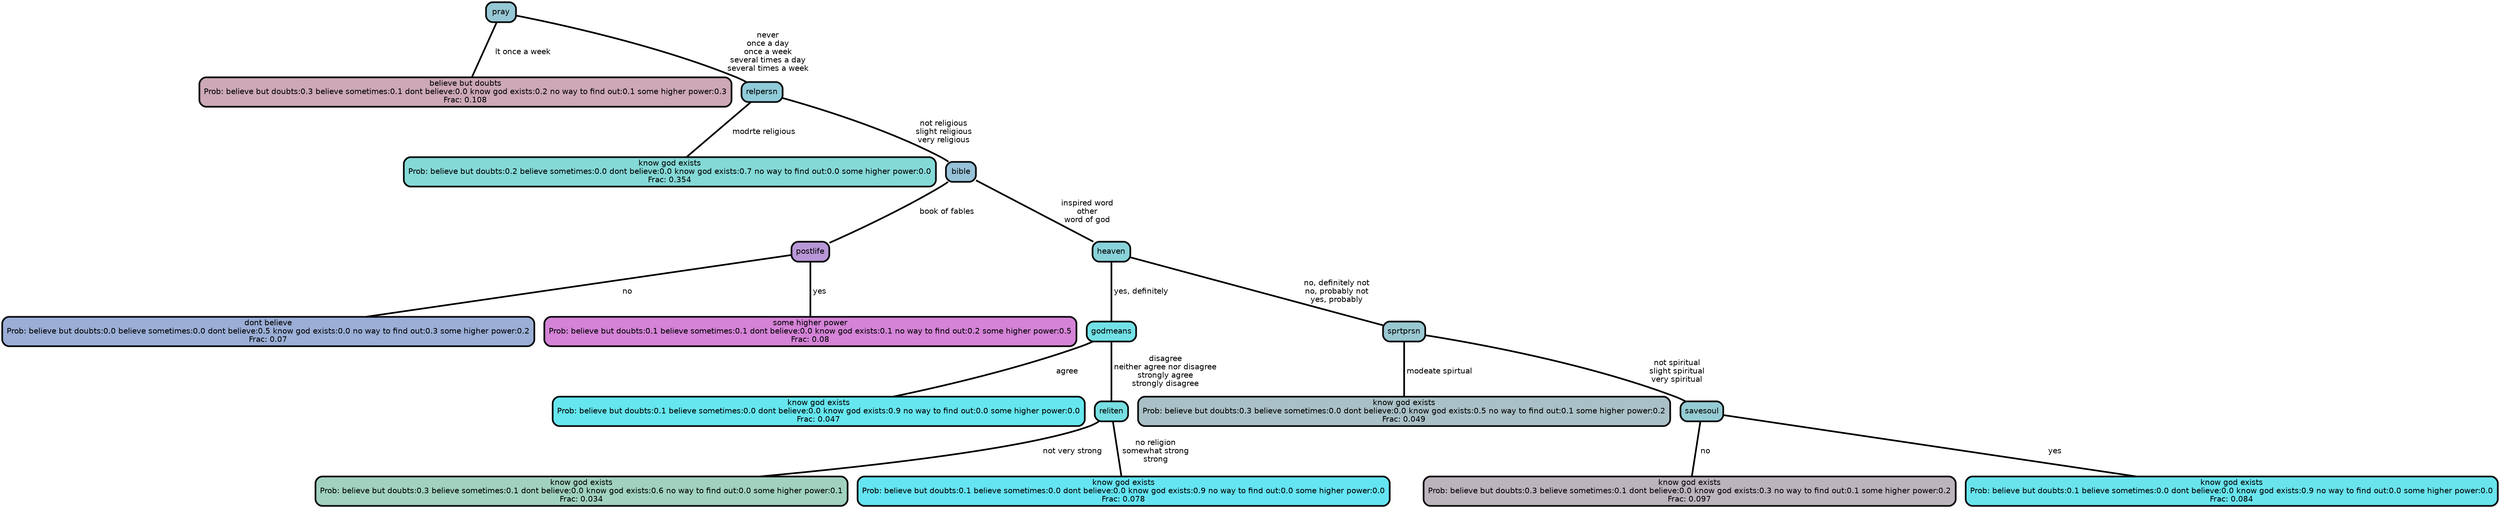 graph Tree {
node [shape=box, style="filled, rounded",color="black",penwidth="3",fontcolor="black",                 fontname=helvetica] ;
graph [ranksep="0 equally", splines=straight,                 bgcolor=transparent, dpi=200] ;
edge [fontname=helvetica, color=black] ;
0 [label="believe but doubts
Prob: believe but doubts:0.3 believe sometimes:0.1 dont believe:0.0 know god exists:0.2 no way to find out:0.1 some higher power:0.3
Frac: 0.108", fillcolor="#cda8b7"] ;
1 [label="pray", fillcolor="#96c7d4"] ;
2 [label="know god exists
Prob: believe but doubts:0.2 believe sometimes:0.0 dont believe:0.0 know god exists:0.7 no way to find out:0.0 some higher power:0.0
Frac: 0.354", fillcolor="#84d9d7"] ;
3 [label="relpersn", fillcolor="#8fcbd8"] ;
4 [label="dont believe
Prob: believe but doubts:0.0 believe sometimes:0.0 dont believe:0.5 know god exists:0.0 no way to find out:0.3 some higher power:0.2
Frac: 0.07", fillcolor="#9aaed6"] ;
5 [label="postlife", fillcolor="#b997d7"] ;
6 [label="some higher power
Prob: believe but doubts:0.1 believe sometimes:0.1 dont believe:0.0 know god exists:0.1 no way to find out:0.2 some higher power:0.5
Frac: 0.08", fillcolor="#d483d7"] ;
7 [label="bible", fillcolor="#97c2d8"] ;
8 [label="know god exists
Prob: believe but doubts:0.1 believe sometimes:0.0 dont believe:0.0 know god exists:0.9 no way to find out:0.0 some higher power:0.0
Frac: 0.047", fillcolor="#66e6ee"] ;
9 [label="godmeans", fillcolor="#72e1e6"] ;
10 [label="know god exists
Prob: believe but doubts:0.3 believe sometimes:0.1 dont believe:0.0 know god exists:0.6 no way to find out:0.0 some higher power:0.1
Frac: 0.034", fillcolor="#a0d2bf"] ;
11 [label="reliten", fillcolor="#77dfe2"] ;
12 [label="know god exists
Prob: believe but doubts:0.1 believe sometimes:0.0 dont believe:0.0 know god exists:0.9 no way to find out:0.0 some higher power:0.0
Frac: 0.078", fillcolor="#65e4f2"] ;
13 [label="heaven", fillcolor="#89d2d9"] ;
14 [label="know god exists
Prob: believe but doubts:0.3 believe sometimes:0.0 dont believe:0.0 know god exists:0.5 no way to find out:0.1 some higher power:0.2
Frac: 0.049", fillcolor="#a9c0c6"] ;
15 [label="sprtprsn", fillcolor="#99c8d0"] ;
16 [label="know god exists
Prob: believe but doubts:0.3 believe sometimes:0.1 dont believe:0.0 know god exists:0.3 no way to find out:0.1 some higher power:0.2
Frac: 0.097", fillcolor="#bcb4bc"] ;
17 [label="savesoul", fillcolor="#95cbd3"] ;
18 [label="know god exists
Prob: believe but doubts:0.1 believe sometimes:0.0 dont believe:0.0 know god exists:0.9 no way to find out:0.0 some higher power:0.0
Frac: 0.084", fillcolor="#69e4ed"] ;
1 -- 0 [label=" lt once a week",penwidth=3] ;
1 -- 3 [label=" never\n once a day\n once a week\n several times a day\n several times a week",penwidth=3] ;
3 -- 2 [label=" modrte religious",penwidth=3] ;
3 -- 7 [label=" not religious\n slight religious\n very religious",penwidth=3] ;
5 -- 4 [label=" no",penwidth=3] ;
5 -- 6 [label=" yes",penwidth=3] ;
7 -- 5 [label=" book of fables",penwidth=3] ;
7 -- 13 [label=" inspired word\n other\n word of god",penwidth=3] ;
9 -- 8 [label=" agree",penwidth=3] ;
9 -- 11 [label=" disagree\n neither agree nor disagree\n strongly agree\n strongly disagree",penwidth=3] ;
11 -- 10 [label=" not very strong",penwidth=3] ;
11 -- 12 [label=" no religion\n somewhat strong\n strong",penwidth=3] ;
13 -- 9 [label=" yes, definitely",penwidth=3] ;
13 -- 15 [label=" no, definitely not\n no, probably not\n yes, probably",penwidth=3] ;
15 -- 14 [label=" modeate spirtual",penwidth=3] ;
15 -- 17 [label=" not spiritual\n slight spiritual\n very spiritual",penwidth=3] ;
17 -- 16 [label=" no",penwidth=3] ;
17 -- 18 [label=" yes",penwidth=3] ;
{rank = same;}}